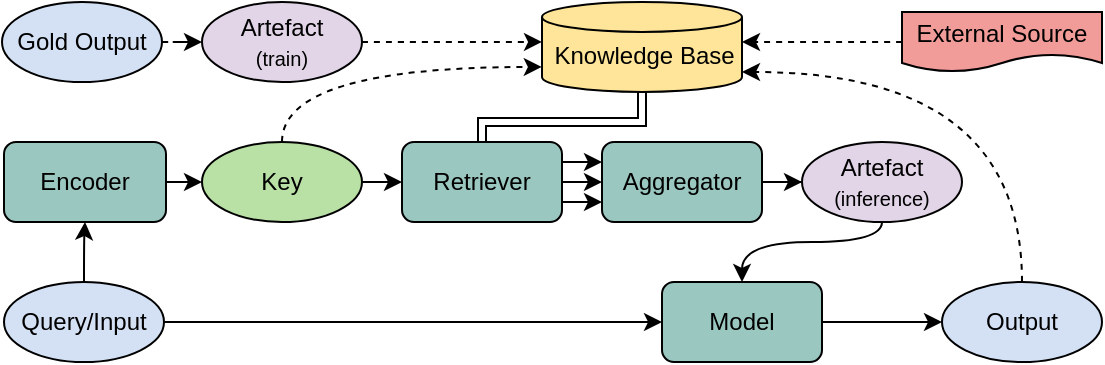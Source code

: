 <mxfile version="14.5.4" type="device"><diagram id="F-b08490Ex1pvy3hI41D" name="Page-1"><mxGraphModel dx="554" dy="281" grid="1" gridSize="10" guides="1" tooltips="1" connect="1" arrows="1" fold="1" page="1" pageScale="1" pageWidth="1654" pageHeight="1169" math="0" shadow="0"><root><mxCell id="0"/><mxCell id="1" parent="0"/><mxCell id="-in_NSqNhOOYC5xiGXW0-16" style="edgeStyle=orthogonalEdgeStyle;curved=1;rounded=0;orthogonalLoop=1;jettySize=auto;html=1;entryX=0.5;entryY=0;entryDx=0;entryDy=0;exitX=0.5;exitY=1;exitDx=0;exitDy=0;" parent="1" source="-in_NSqNhOOYC5xiGXW0-2" target="-in_NSqNhOOYC5xiGXW0-14" edge="1"><mxGeometry relative="1" as="geometry"><Array as="points"><mxPoint x="750" y="490"/><mxPoint x="680" y="490"/></Array></mxGeometry></mxCell><mxCell id="-in_NSqNhOOYC5xiGXW0-2" value="&lt;div&gt;Artefact&lt;/div&gt;&lt;div&gt;&lt;font style=&quot;font-size: 10px&quot;&gt;(inference)&lt;/font&gt;&lt;br&gt;&lt;/div&gt;" style="ellipse;whiteSpace=wrap;html=1;fillColor=#E1D5E7;" parent="1" vertex="1"><mxGeometry x="710" y="440" width="80" height="40" as="geometry"/></mxCell><mxCell id="-in_NSqNhOOYC5xiGXW0-47" style="edgeStyle=orthogonalEdgeStyle;curved=1;rounded=0;orthogonalLoop=1;jettySize=auto;html=1;entryX=0;entryY=0.444;entryDx=0;entryDy=0;entryPerimeter=0;dashed=1;" parent="1" source="-in_NSqNhOOYC5xiGXW0-3" target="-in_NSqNhOOYC5xiGXW0-35" edge="1"><mxGeometry relative="1" as="geometry"><mxPoint x="570" y="390" as="targetPoint"/></mxGeometry></mxCell><mxCell id="-in_NSqNhOOYC5xiGXW0-3" value="&lt;div&gt;Artefact&lt;/div&gt;&lt;div&gt;&lt;font style=&quot;font-size: 10px&quot;&gt;(train)&lt;/font&gt;&lt;br&gt;&lt;/div&gt;" style="ellipse;whiteSpace=wrap;html=1;fillColor=#E1D5E7;" parent="1" vertex="1"><mxGeometry x="410" y="370" width="80" height="40" as="geometry"/></mxCell><mxCell id="-in_NSqNhOOYC5xiGXW0-9" style="edgeStyle=orthogonalEdgeStyle;curved=1;rounded=0;orthogonalLoop=1;jettySize=auto;html=1;" parent="1" source="-in_NSqNhOOYC5xiGXW0-7" target="-in_NSqNhOOYC5xiGXW0-8" edge="1"><mxGeometry relative="1" as="geometry"/></mxCell><mxCell id="-in_NSqNhOOYC5xiGXW0-7" value="Encoder" style="rounded=1;whiteSpace=wrap;html=1;fillColor=#9AC7BF;" parent="1" vertex="1"><mxGeometry x="311" y="440" width="81" height="40" as="geometry"/></mxCell><mxCell id="-in_NSqNhOOYC5xiGXW0-34" style="edgeStyle=orthogonalEdgeStyle;curved=1;rounded=0;orthogonalLoop=1;jettySize=auto;html=1;dashed=1;exitX=0.5;exitY=0;exitDx=0;exitDy=0;entryX=-0.001;entryY=0.722;entryDx=0;entryDy=0;entryPerimeter=0;" parent="1" source="-in_NSqNhOOYC5xiGXW0-8" target="-in_NSqNhOOYC5xiGXW0-35" edge="1"><mxGeometry relative="1" as="geometry"><mxPoint x="510" y="440" as="sourcePoint"/><mxPoint x="579" y="398" as="targetPoint"/><Array as="points"><mxPoint x="450" y="403"/></Array></mxGeometry></mxCell><mxCell id="-in_NSqNhOOYC5xiGXW0-48" style="edgeStyle=orthogonalEdgeStyle;curved=1;rounded=0;orthogonalLoop=1;jettySize=auto;html=1;exitX=1;exitY=0.5;exitDx=0;exitDy=0;entryX=0;entryY=0.5;entryDx=0;entryDy=0;" parent="1" source="-in_NSqNhOOYC5xiGXW0-8" target="-in_NSqNhOOYC5xiGXW0-43" edge="1"><mxGeometry relative="1" as="geometry"/></mxCell><mxCell id="-in_NSqNhOOYC5xiGXW0-8" value="Key" style="ellipse;whiteSpace=wrap;html=1;fillColor=#B9E0A5;" parent="1" vertex="1"><mxGeometry x="410" y="440" width="80" height="40" as="geometry"/></mxCell><mxCell id="-in_NSqNhOOYC5xiGXW0-17" style="edgeStyle=orthogonalEdgeStyle;curved=1;rounded=0;orthogonalLoop=1;jettySize=auto;html=1;entryX=0;entryY=0.5;entryDx=0;entryDy=0;" parent="1" source="-in_NSqNhOOYC5xiGXW0-11" target="-in_NSqNhOOYC5xiGXW0-14" edge="1"><mxGeometry relative="1" as="geometry"/></mxCell><mxCell id="-in_NSqNhOOYC5xiGXW0-18" style="edgeStyle=orthogonalEdgeStyle;curved=1;rounded=0;orthogonalLoop=1;jettySize=auto;html=1;" parent="1" source="-in_NSqNhOOYC5xiGXW0-11" target="-in_NSqNhOOYC5xiGXW0-7" edge="1"><mxGeometry relative="1" as="geometry"/></mxCell><mxCell id="-in_NSqNhOOYC5xiGXW0-11" value="Query/Input" style="ellipse;whiteSpace=wrap;html=1;fillColor=#D4E1F5;" parent="1" vertex="1"><mxGeometry x="311" y="510" width="80" height="40" as="geometry"/></mxCell><mxCell id="-in_NSqNhOOYC5xiGXW0-20" style="edgeStyle=orthogonalEdgeStyle;curved=1;rounded=0;orthogonalLoop=1;jettySize=auto;html=1;" parent="1" source="-in_NSqNhOOYC5xiGXW0-14" target="-in_NSqNhOOYC5xiGXW0-19" edge="1"><mxGeometry relative="1" as="geometry"/></mxCell><mxCell id="-in_NSqNhOOYC5xiGXW0-14" value="Model" style="rounded=1;whiteSpace=wrap;html=1;fillColor=#9AC7BF;" parent="1" vertex="1"><mxGeometry x="640" y="510" width="80" height="40" as="geometry"/></mxCell><mxCell id="-in_NSqNhOOYC5xiGXW0-19" value="Output" style="ellipse;whiteSpace=wrap;html=1;fillColor=#D4E1F5;" parent="1" vertex="1"><mxGeometry x="780" y="510" width="80" height="40" as="geometry"/></mxCell><mxCell id="-in_NSqNhOOYC5xiGXW0-29" style="edgeStyle=orthogonalEdgeStyle;curved=1;rounded=0;orthogonalLoop=1;jettySize=auto;html=1;entryX=0;entryY=0.5;entryDx=0;entryDy=0;dashed=1;" parent="1" source="-in_NSqNhOOYC5xiGXW0-23" target="-in_NSqNhOOYC5xiGXW0-3" edge="1"><mxGeometry relative="1" as="geometry"/></mxCell><mxCell id="-in_NSqNhOOYC5xiGXW0-23" value="Gold Output" style="ellipse;whiteSpace=wrap;html=1;fillColor=#D4E1F5;" parent="1" vertex="1"><mxGeometry x="310" y="370" width="80" height="40" as="geometry"/></mxCell><mxCell id="-in_NSqNhOOYC5xiGXW0-49" style="edgeStyle=orthogonalEdgeStyle;curved=1;rounded=0;orthogonalLoop=1;jettySize=auto;html=1;entryX=0.5;entryY=0;entryDx=0;entryDy=0;shape=link;" parent="1" source="-in_NSqNhOOYC5xiGXW0-35" target="-in_NSqNhOOYC5xiGXW0-43" edge="1"><mxGeometry relative="1" as="geometry"><Array as="points"><mxPoint x="630" y="430"/><mxPoint x="550" y="430"/></Array></mxGeometry></mxCell><mxCell id="-in_NSqNhOOYC5xiGXW0-35" value="&lt;font style=&quot;font-size: 12px&quot;&gt;&lt;font style=&quot;font-size: 9px&quot;&gt;&amp;nbsp;&lt;/font&gt;K&lt;/font&gt;nowledge Base&lt;font style=&quot;font-size: 24px&quot;&gt; &lt;/font&gt;" style="strokeWidth=1;html=1;shape=mxgraph.flowchart.database;whiteSpace=wrap;fillColor=#FFE599;" parent="1" vertex="1"><mxGeometry x="580" y="370" width="100" height="45" as="geometry"/></mxCell><mxCell id="-in_NSqNhOOYC5xiGXW0-44" style="edgeStyle=orthogonalEdgeStyle;curved=1;rounded=0;orthogonalLoop=1;jettySize=auto;html=1;entryX=0;entryY=0.5;entryDx=0;entryDy=0;" parent="1" source="-in_NSqNhOOYC5xiGXW0-43" target="CiC9jmHo4yXBCJZqFMQb-1" edge="1"><mxGeometry relative="1" as="geometry"><mxPoint x="640" y="460" as="targetPoint"/></mxGeometry></mxCell><mxCell id="CiC9jmHo4yXBCJZqFMQb-4" style="edgeStyle=orthogonalEdgeStyle;rounded=0;orthogonalLoop=1;jettySize=auto;html=1;exitX=1;exitY=0.25;exitDx=0;exitDy=0;entryX=0;entryY=0.25;entryDx=0;entryDy=0;" parent="1" source="-in_NSqNhOOYC5xiGXW0-43" target="CiC9jmHo4yXBCJZqFMQb-1" edge="1"><mxGeometry relative="1" as="geometry"/></mxCell><mxCell id="CiC9jmHo4yXBCJZqFMQb-5" style="edgeStyle=orthogonalEdgeStyle;rounded=0;orthogonalLoop=1;jettySize=auto;html=1;exitX=1;exitY=0.75;exitDx=0;exitDy=0;entryX=0;entryY=0.75;entryDx=0;entryDy=0;" parent="1" source="-in_NSqNhOOYC5xiGXW0-43" target="CiC9jmHo4yXBCJZqFMQb-1" edge="1"><mxGeometry relative="1" as="geometry"/></mxCell><mxCell id="-in_NSqNhOOYC5xiGXW0-43" value="Retriever" style="rounded=1;whiteSpace=wrap;html=1;fillColor=#9AC7BF;" parent="1" vertex="1"><mxGeometry x="510" y="440" width="80" height="40" as="geometry"/></mxCell><mxCell id="-in_NSqNhOOYC5xiGXW0-55" style="edgeStyle=orthogonalEdgeStyle;curved=1;rounded=0;orthogonalLoop=1;jettySize=auto;html=1;entryX=1;entryY=0.444;entryDx=0;entryDy=0;entryPerimeter=0;dashed=1;" parent="1" source="-in_NSqNhOOYC5xiGXW0-52" target="-in_NSqNhOOYC5xiGXW0-35" edge="1"><mxGeometry relative="1" as="geometry"/></mxCell><mxCell id="-in_NSqNhOOYC5xiGXW0-52" value="External Source" style="shape=document;whiteSpace=wrap;html=1;boundedLbl=1;fillColor=#F19C99;" parent="1" vertex="1"><mxGeometry x="760" y="375" width="100" height="30" as="geometry"/></mxCell><mxCell id="CiC9jmHo4yXBCJZqFMQb-3" style="edgeStyle=orthogonalEdgeStyle;rounded=0;orthogonalLoop=1;jettySize=auto;html=1;entryX=0;entryY=0.5;entryDx=0;entryDy=0;" parent="1" source="CiC9jmHo4yXBCJZqFMQb-1" target="-in_NSqNhOOYC5xiGXW0-2" edge="1"><mxGeometry relative="1" as="geometry"/></mxCell><mxCell id="CiC9jmHo4yXBCJZqFMQb-1" value="Aggregator" style="rounded=1;whiteSpace=wrap;html=1;fillColor=#9AC7BF;" parent="1" vertex="1"><mxGeometry x="610" y="440" width="80" height="40" as="geometry"/></mxCell><mxCell id="_zX8hvICN1rB_9RjqMNS-3" style="edgeStyle=orthogonalEdgeStyle;curved=1;rounded=0;orthogonalLoop=1;jettySize=auto;html=1;entryX=1;entryY=0.444;entryDx=0;entryDy=0;entryPerimeter=0;dashed=1;exitX=0.5;exitY=0;exitDx=0;exitDy=0;" edge="1" parent="1" source="-in_NSqNhOOYC5xiGXW0-19"><mxGeometry relative="1" as="geometry"><mxPoint x="760" y="405" as="sourcePoint"/><mxPoint x="680" y="405" as="targetPoint"/><Array as="points"><mxPoint x="820" y="405"/></Array></mxGeometry></mxCell></root></mxGraphModel></diagram></mxfile>